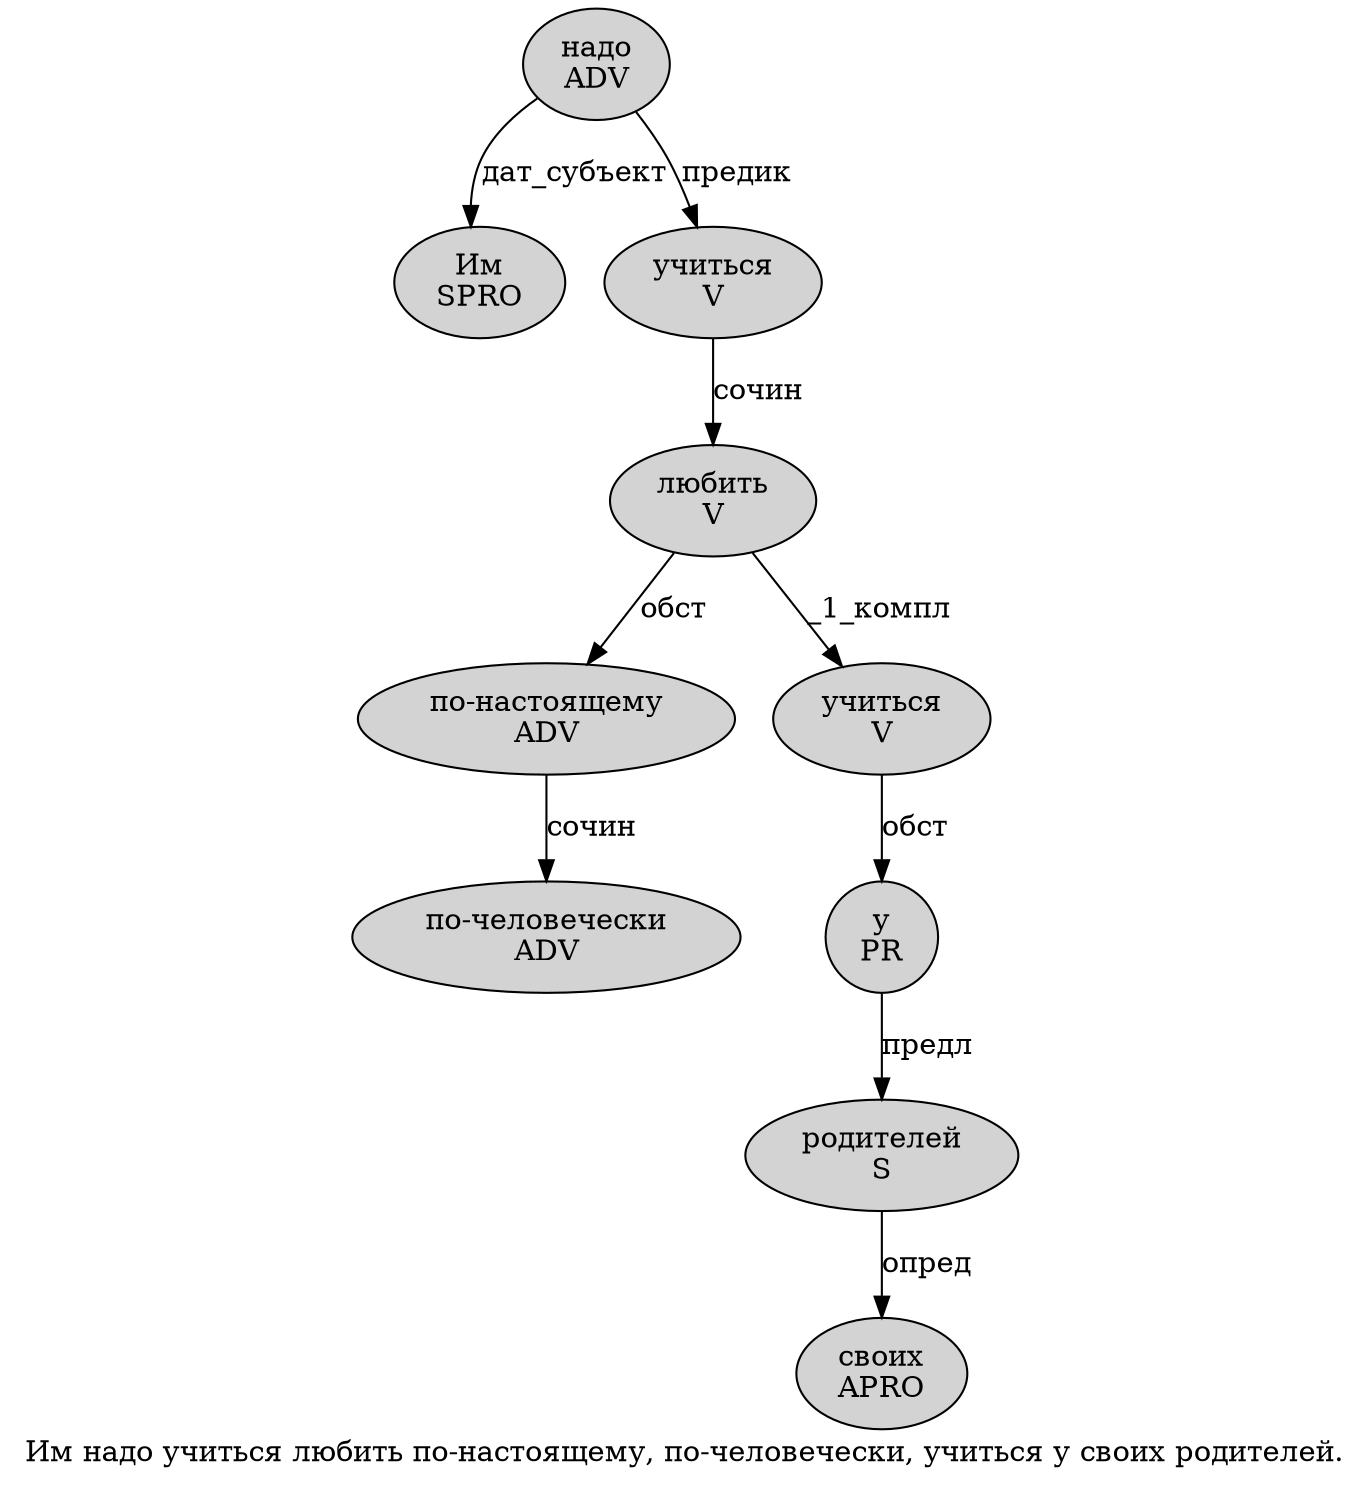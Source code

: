 digraph SENTENCE_4384 {
	graph [label="Им надо учиться любить по-настоящему, по-человечески, учиться у своих родителей."]
	node [style=filled]
		0 [label="Им
SPRO" color="" fillcolor=lightgray penwidth=1 shape=ellipse]
		1 [label="надо
ADV" color="" fillcolor=lightgray penwidth=1 shape=ellipse]
		2 [label="учиться
V" color="" fillcolor=lightgray penwidth=1 shape=ellipse]
		3 [label="любить
V" color="" fillcolor=lightgray penwidth=1 shape=ellipse]
		4 [label="по-настоящему
ADV" color="" fillcolor=lightgray penwidth=1 shape=ellipse]
		6 [label="по-человечески
ADV" color="" fillcolor=lightgray penwidth=1 shape=ellipse]
		8 [label="учиться
V" color="" fillcolor=lightgray penwidth=1 shape=ellipse]
		9 [label="у
PR" color="" fillcolor=lightgray penwidth=1 shape=ellipse]
		10 [label="своих
APRO" color="" fillcolor=lightgray penwidth=1 shape=ellipse]
		11 [label="родителей
S" color="" fillcolor=lightgray penwidth=1 shape=ellipse]
			11 -> 10 [label="опред"]
			1 -> 0 [label="дат_субъект"]
			1 -> 2 [label="предик"]
			3 -> 4 [label="обст"]
			3 -> 8 [label="_1_компл"]
			4 -> 6 [label="сочин"]
			2 -> 3 [label="сочин"]
			9 -> 11 [label="предл"]
			8 -> 9 [label="обст"]
}